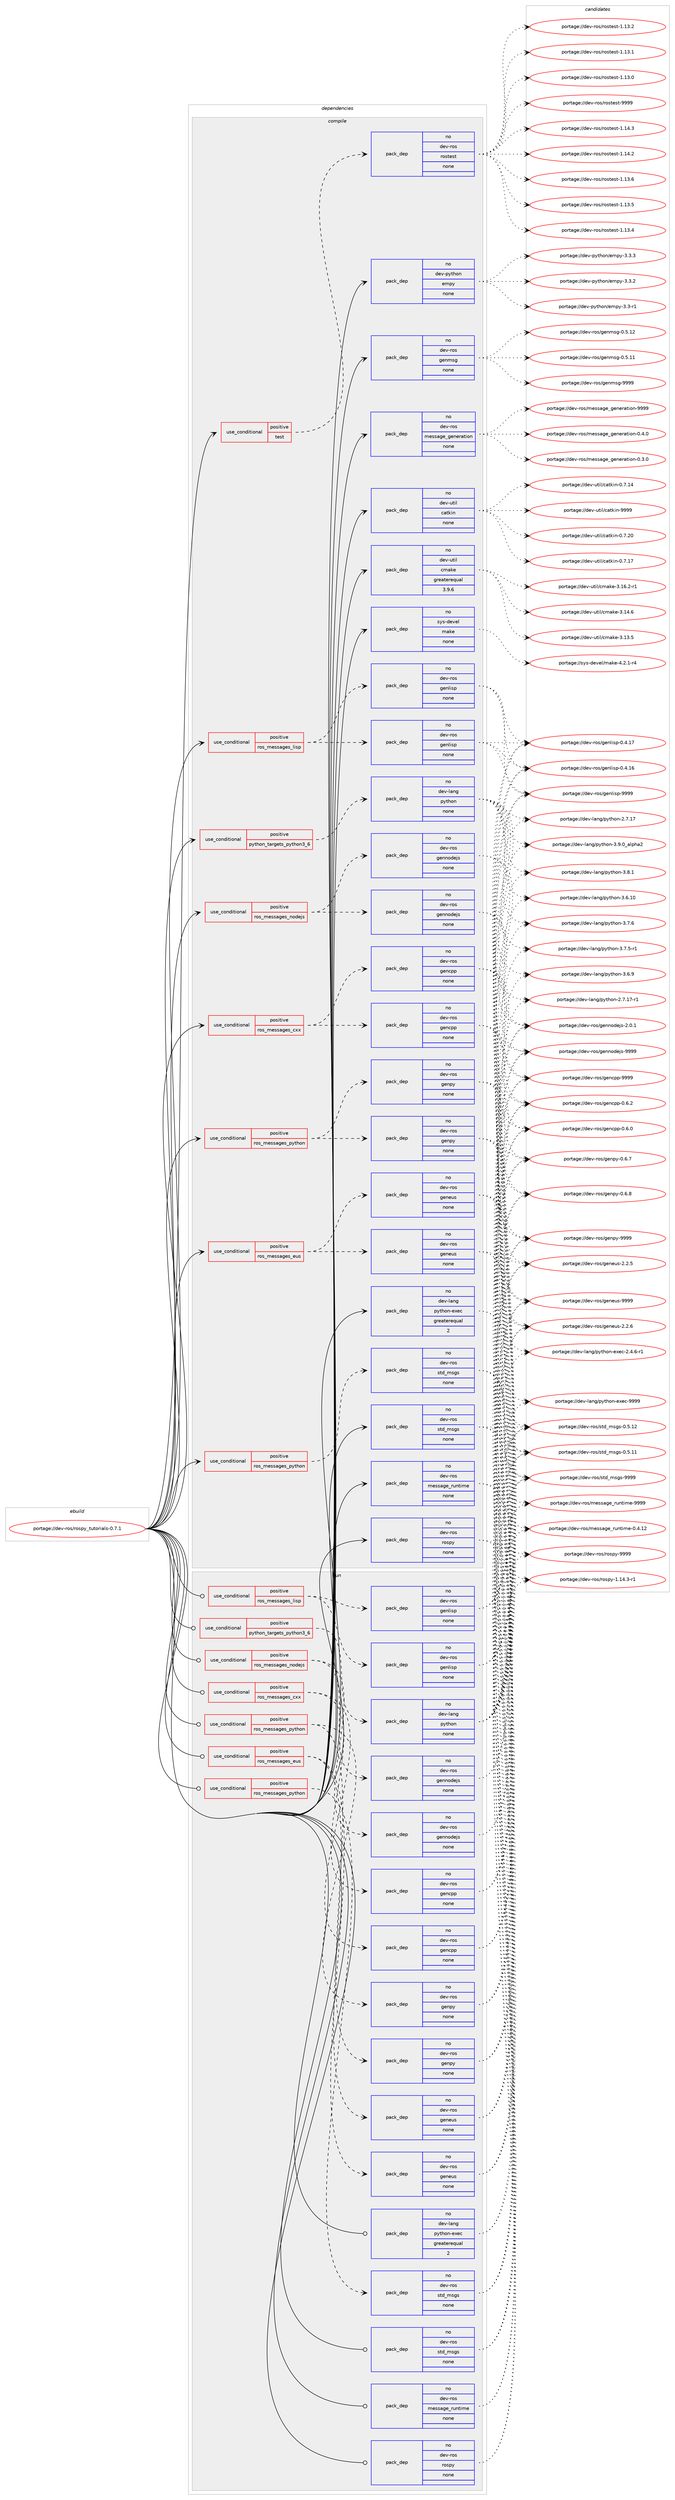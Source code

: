 digraph prolog {

# *************
# Graph options
# *************

newrank=true;
concentrate=true;
compound=true;
graph [rankdir=LR,fontname=Helvetica,fontsize=10,ranksep=1.5];#, ranksep=2.5, nodesep=0.2];
edge  [arrowhead=vee];
node  [fontname=Helvetica,fontsize=10];

# **********
# The ebuild
# **********

subgraph cluster_leftcol {
color=gray;
rank=same;
label=<<i>ebuild</i>>;
id [label="portage://dev-ros/rospy_tutorials-0.7.1", color=red, width=4, href="../dev-ros/rospy_tutorials-0.7.1.svg"];
}

# ****************
# The dependencies
# ****************

subgraph cluster_midcol {
color=gray;
label=<<i>dependencies</i>>;
subgraph cluster_compile {
fillcolor="#eeeeee";
style=filled;
label=<<i>compile</i>>;
subgraph cond97743 {
dependency386771 [label=<<TABLE BORDER="0" CELLBORDER="1" CELLSPACING="0" CELLPADDING="4"><TR><TD ROWSPAN="3" CELLPADDING="10">use_conditional</TD></TR><TR><TD>positive</TD></TR><TR><TD>python_targets_python3_6</TD></TR></TABLE>>, shape=none, color=red];
subgraph pack284175 {
dependency386772 [label=<<TABLE BORDER="0" CELLBORDER="1" CELLSPACING="0" CELLPADDING="4" WIDTH="220"><TR><TD ROWSPAN="6" CELLPADDING="30">pack_dep</TD></TR><TR><TD WIDTH="110">no</TD></TR><TR><TD>dev-lang</TD></TR><TR><TD>python</TD></TR><TR><TD>none</TD></TR><TR><TD></TD></TR></TABLE>>, shape=none, color=blue];
}
dependency386771:e -> dependency386772:w [weight=20,style="dashed",arrowhead="vee"];
}
id:e -> dependency386771:w [weight=20,style="solid",arrowhead="vee"];
subgraph cond97744 {
dependency386773 [label=<<TABLE BORDER="0" CELLBORDER="1" CELLSPACING="0" CELLPADDING="4"><TR><TD ROWSPAN="3" CELLPADDING="10">use_conditional</TD></TR><TR><TD>positive</TD></TR><TR><TD>ros_messages_cxx</TD></TR></TABLE>>, shape=none, color=red];
subgraph pack284176 {
dependency386774 [label=<<TABLE BORDER="0" CELLBORDER="1" CELLSPACING="0" CELLPADDING="4" WIDTH="220"><TR><TD ROWSPAN="6" CELLPADDING="30">pack_dep</TD></TR><TR><TD WIDTH="110">no</TD></TR><TR><TD>dev-ros</TD></TR><TR><TD>gencpp</TD></TR><TR><TD>none</TD></TR><TR><TD></TD></TR></TABLE>>, shape=none, color=blue];
}
dependency386773:e -> dependency386774:w [weight=20,style="dashed",arrowhead="vee"];
subgraph pack284177 {
dependency386775 [label=<<TABLE BORDER="0" CELLBORDER="1" CELLSPACING="0" CELLPADDING="4" WIDTH="220"><TR><TD ROWSPAN="6" CELLPADDING="30">pack_dep</TD></TR><TR><TD WIDTH="110">no</TD></TR><TR><TD>dev-ros</TD></TR><TR><TD>gencpp</TD></TR><TR><TD>none</TD></TR><TR><TD></TD></TR></TABLE>>, shape=none, color=blue];
}
dependency386773:e -> dependency386775:w [weight=20,style="dashed",arrowhead="vee"];
}
id:e -> dependency386773:w [weight=20,style="solid",arrowhead="vee"];
subgraph cond97745 {
dependency386776 [label=<<TABLE BORDER="0" CELLBORDER="1" CELLSPACING="0" CELLPADDING="4"><TR><TD ROWSPAN="3" CELLPADDING="10">use_conditional</TD></TR><TR><TD>positive</TD></TR><TR><TD>ros_messages_eus</TD></TR></TABLE>>, shape=none, color=red];
subgraph pack284178 {
dependency386777 [label=<<TABLE BORDER="0" CELLBORDER="1" CELLSPACING="0" CELLPADDING="4" WIDTH="220"><TR><TD ROWSPAN="6" CELLPADDING="30">pack_dep</TD></TR><TR><TD WIDTH="110">no</TD></TR><TR><TD>dev-ros</TD></TR><TR><TD>geneus</TD></TR><TR><TD>none</TD></TR><TR><TD></TD></TR></TABLE>>, shape=none, color=blue];
}
dependency386776:e -> dependency386777:w [weight=20,style="dashed",arrowhead="vee"];
subgraph pack284179 {
dependency386778 [label=<<TABLE BORDER="0" CELLBORDER="1" CELLSPACING="0" CELLPADDING="4" WIDTH="220"><TR><TD ROWSPAN="6" CELLPADDING="30">pack_dep</TD></TR><TR><TD WIDTH="110">no</TD></TR><TR><TD>dev-ros</TD></TR><TR><TD>geneus</TD></TR><TR><TD>none</TD></TR><TR><TD></TD></TR></TABLE>>, shape=none, color=blue];
}
dependency386776:e -> dependency386778:w [weight=20,style="dashed",arrowhead="vee"];
}
id:e -> dependency386776:w [weight=20,style="solid",arrowhead="vee"];
subgraph cond97746 {
dependency386779 [label=<<TABLE BORDER="0" CELLBORDER="1" CELLSPACING="0" CELLPADDING="4"><TR><TD ROWSPAN="3" CELLPADDING="10">use_conditional</TD></TR><TR><TD>positive</TD></TR><TR><TD>ros_messages_lisp</TD></TR></TABLE>>, shape=none, color=red];
subgraph pack284180 {
dependency386780 [label=<<TABLE BORDER="0" CELLBORDER="1" CELLSPACING="0" CELLPADDING="4" WIDTH="220"><TR><TD ROWSPAN="6" CELLPADDING="30">pack_dep</TD></TR><TR><TD WIDTH="110">no</TD></TR><TR><TD>dev-ros</TD></TR><TR><TD>genlisp</TD></TR><TR><TD>none</TD></TR><TR><TD></TD></TR></TABLE>>, shape=none, color=blue];
}
dependency386779:e -> dependency386780:w [weight=20,style="dashed",arrowhead="vee"];
subgraph pack284181 {
dependency386781 [label=<<TABLE BORDER="0" CELLBORDER="1" CELLSPACING="0" CELLPADDING="4" WIDTH="220"><TR><TD ROWSPAN="6" CELLPADDING="30">pack_dep</TD></TR><TR><TD WIDTH="110">no</TD></TR><TR><TD>dev-ros</TD></TR><TR><TD>genlisp</TD></TR><TR><TD>none</TD></TR><TR><TD></TD></TR></TABLE>>, shape=none, color=blue];
}
dependency386779:e -> dependency386781:w [weight=20,style="dashed",arrowhead="vee"];
}
id:e -> dependency386779:w [weight=20,style="solid",arrowhead="vee"];
subgraph cond97747 {
dependency386782 [label=<<TABLE BORDER="0" CELLBORDER="1" CELLSPACING="0" CELLPADDING="4"><TR><TD ROWSPAN="3" CELLPADDING="10">use_conditional</TD></TR><TR><TD>positive</TD></TR><TR><TD>ros_messages_nodejs</TD></TR></TABLE>>, shape=none, color=red];
subgraph pack284182 {
dependency386783 [label=<<TABLE BORDER="0" CELLBORDER="1" CELLSPACING="0" CELLPADDING="4" WIDTH="220"><TR><TD ROWSPAN="6" CELLPADDING="30">pack_dep</TD></TR><TR><TD WIDTH="110">no</TD></TR><TR><TD>dev-ros</TD></TR><TR><TD>gennodejs</TD></TR><TR><TD>none</TD></TR><TR><TD></TD></TR></TABLE>>, shape=none, color=blue];
}
dependency386782:e -> dependency386783:w [weight=20,style="dashed",arrowhead="vee"];
subgraph pack284183 {
dependency386784 [label=<<TABLE BORDER="0" CELLBORDER="1" CELLSPACING="0" CELLPADDING="4" WIDTH="220"><TR><TD ROWSPAN="6" CELLPADDING="30">pack_dep</TD></TR><TR><TD WIDTH="110">no</TD></TR><TR><TD>dev-ros</TD></TR><TR><TD>gennodejs</TD></TR><TR><TD>none</TD></TR><TR><TD></TD></TR></TABLE>>, shape=none, color=blue];
}
dependency386782:e -> dependency386784:w [weight=20,style="dashed",arrowhead="vee"];
}
id:e -> dependency386782:w [weight=20,style="solid",arrowhead="vee"];
subgraph cond97748 {
dependency386785 [label=<<TABLE BORDER="0" CELLBORDER="1" CELLSPACING="0" CELLPADDING="4"><TR><TD ROWSPAN="3" CELLPADDING="10">use_conditional</TD></TR><TR><TD>positive</TD></TR><TR><TD>ros_messages_python</TD></TR></TABLE>>, shape=none, color=red];
subgraph pack284184 {
dependency386786 [label=<<TABLE BORDER="0" CELLBORDER="1" CELLSPACING="0" CELLPADDING="4" WIDTH="220"><TR><TD ROWSPAN="6" CELLPADDING="30">pack_dep</TD></TR><TR><TD WIDTH="110">no</TD></TR><TR><TD>dev-ros</TD></TR><TR><TD>genpy</TD></TR><TR><TD>none</TD></TR><TR><TD></TD></TR></TABLE>>, shape=none, color=blue];
}
dependency386785:e -> dependency386786:w [weight=20,style="dashed",arrowhead="vee"];
subgraph pack284185 {
dependency386787 [label=<<TABLE BORDER="0" CELLBORDER="1" CELLSPACING="0" CELLPADDING="4" WIDTH="220"><TR><TD ROWSPAN="6" CELLPADDING="30">pack_dep</TD></TR><TR><TD WIDTH="110">no</TD></TR><TR><TD>dev-ros</TD></TR><TR><TD>genpy</TD></TR><TR><TD>none</TD></TR><TR><TD></TD></TR></TABLE>>, shape=none, color=blue];
}
dependency386785:e -> dependency386787:w [weight=20,style="dashed",arrowhead="vee"];
}
id:e -> dependency386785:w [weight=20,style="solid",arrowhead="vee"];
subgraph cond97749 {
dependency386788 [label=<<TABLE BORDER="0" CELLBORDER="1" CELLSPACING="0" CELLPADDING="4"><TR><TD ROWSPAN="3" CELLPADDING="10">use_conditional</TD></TR><TR><TD>positive</TD></TR><TR><TD>ros_messages_python</TD></TR></TABLE>>, shape=none, color=red];
subgraph pack284186 {
dependency386789 [label=<<TABLE BORDER="0" CELLBORDER="1" CELLSPACING="0" CELLPADDING="4" WIDTH="220"><TR><TD ROWSPAN="6" CELLPADDING="30">pack_dep</TD></TR><TR><TD WIDTH="110">no</TD></TR><TR><TD>dev-ros</TD></TR><TR><TD>std_msgs</TD></TR><TR><TD>none</TD></TR><TR><TD></TD></TR></TABLE>>, shape=none, color=blue];
}
dependency386788:e -> dependency386789:w [weight=20,style="dashed",arrowhead="vee"];
}
id:e -> dependency386788:w [weight=20,style="solid",arrowhead="vee"];
subgraph cond97750 {
dependency386790 [label=<<TABLE BORDER="0" CELLBORDER="1" CELLSPACING="0" CELLPADDING="4"><TR><TD ROWSPAN="3" CELLPADDING="10">use_conditional</TD></TR><TR><TD>positive</TD></TR><TR><TD>test</TD></TR></TABLE>>, shape=none, color=red];
subgraph pack284187 {
dependency386791 [label=<<TABLE BORDER="0" CELLBORDER="1" CELLSPACING="0" CELLPADDING="4" WIDTH="220"><TR><TD ROWSPAN="6" CELLPADDING="30">pack_dep</TD></TR><TR><TD WIDTH="110">no</TD></TR><TR><TD>dev-ros</TD></TR><TR><TD>rostest</TD></TR><TR><TD>none</TD></TR><TR><TD></TD></TR></TABLE>>, shape=none, color=blue];
}
dependency386790:e -> dependency386791:w [weight=20,style="dashed",arrowhead="vee"];
}
id:e -> dependency386790:w [weight=20,style="solid",arrowhead="vee"];
subgraph pack284188 {
dependency386792 [label=<<TABLE BORDER="0" CELLBORDER="1" CELLSPACING="0" CELLPADDING="4" WIDTH="220"><TR><TD ROWSPAN="6" CELLPADDING="30">pack_dep</TD></TR><TR><TD WIDTH="110">no</TD></TR><TR><TD>dev-lang</TD></TR><TR><TD>python-exec</TD></TR><TR><TD>greaterequal</TD></TR><TR><TD>2</TD></TR></TABLE>>, shape=none, color=blue];
}
id:e -> dependency386792:w [weight=20,style="solid",arrowhead="vee"];
subgraph pack284189 {
dependency386793 [label=<<TABLE BORDER="0" CELLBORDER="1" CELLSPACING="0" CELLPADDING="4" WIDTH="220"><TR><TD ROWSPAN="6" CELLPADDING="30">pack_dep</TD></TR><TR><TD WIDTH="110">no</TD></TR><TR><TD>dev-python</TD></TR><TR><TD>empy</TD></TR><TR><TD>none</TD></TR><TR><TD></TD></TR></TABLE>>, shape=none, color=blue];
}
id:e -> dependency386793:w [weight=20,style="solid",arrowhead="vee"];
subgraph pack284190 {
dependency386794 [label=<<TABLE BORDER="0" CELLBORDER="1" CELLSPACING="0" CELLPADDING="4" WIDTH="220"><TR><TD ROWSPAN="6" CELLPADDING="30">pack_dep</TD></TR><TR><TD WIDTH="110">no</TD></TR><TR><TD>dev-ros</TD></TR><TR><TD>genmsg</TD></TR><TR><TD>none</TD></TR><TR><TD></TD></TR></TABLE>>, shape=none, color=blue];
}
id:e -> dependency386794:w [weight=20,style="solid",arrowhead="vee"];
subgraph pack284191 {
dependency386795 [label=<<TABLE BORDER="0" CELLBORDER="1" CELLSPACING="0" CELLPADDING="4" WIDTH="220"><TR><TD ROWSPAN="6" CELLPADDING="30">pack_dep</TD></TR><TR><TD WIDTH="110">no</TD></TR><TR><TD>dev-ros</TD></TR><TR><TD>message_generation</TD></TR><TR><TD>none</TD></TR><TR><TD></TD></TR></TABLE>>, shape=none, color=blue];
}
id:e -> dependency386795:w [weight=20,style="solid",arrowhead="vee"];
subgraph pack284192 {
dependency386796 [label=<<TABLE BORDER="0" CELLBORDER="1" CELLSPACING="0" CELLPADDING="4" WIDTH="220"><TR><TD ROWSPAN="6" CELLPADDING="30">pack_dep</TD></TR><TR><TD WIDTH="110">no</TD></TR><TR><TD>dev-ros</TD></TR><TR><TD>message_runtime</TD></TR><TR><TD>none</TD></TR><TR><TD></TD></TR></TABLE>>, shape=none, color=blue];
}
id:e -> dependency386796:w [weight=20,style="solid",arrowhead="vee"];
subgraph pack284193 {
dependency386797 [label=<<TABLE BORDER="0" CELLBORDER="1" CELLSPACING="0" CELLPADDING="4" WIDTH="220"><TR><TD ROWSPAN="6" CELLPADDING="30">pack_dep</TD></TR><TR><TD WIDTH="110">no</TD></TR><TR><TD>dev-ros</TD></TR><TR><TD>rospy</TD></TR><TR><TD>none</TD></TR><TR><TD></TD></TR></TABLE>>, shape=none, color=blue];
}
id:e -> dependency386797:w [weight=20,style="solid",arrowhead="vee"];
subgraph pack284194 {
dependency386798 [label=<<TABLE BORDER="0" CELLBORDER="1" CELLSPACING="0" CELLPADDING="4" WIDTH="220"><TR><TD ROWSPAN="6" CELLPADDING="30">pack_dep</TD></TR><TR><TD WIDTH="110">no</TD></TR><TR><TD>dev-ros</TD></TR><TR><TD>std_msgs</TD></TR><TR><TD>none</TD></TR><TR><TD></TD></TR></TABLE>>, shape=none, color=blue];
}
id:e -> dependency386798:w [weight=20,style="solid",arrowhead="vee"];
subgraph pack284195 {
dependency386799 [label=<<TABLE BORDER="0" CELLBORDER="1" CELLSPACING="0" CELLPADDING="4" WIDTH="220"><TR><TD ROWSPAN="6" CELLPADDING="30">pack_dep</TD></TR><TR><TD WIDTH="110">no</TD></TR><TR><TD>dev-util</TD></TR><TR><TD>catkin</TD></TR><TR><TD>none</TD></TR><TR><TD></TD></TR></TABLE>>, shape=none, color=blue];
}
id:e -> dependency386799:w [weight=20,style="solid",arrowhead="vee"];
subgraph pack284196 {
dependency386800 [label=<<TABLE BORDER="0" CELLBORDER="1" CELLSPACING="0" CELLPADDING="4" WIDTH="220"><TR><TD ROWSPAN="6" CELLPADDING="30">pack_dep</TD></TR><TR><TD WIDTH="110">no</TD></TR><TR><TD>dev-util</TD></TR><TR><TD>cmake</TD></TR><TR><TD>greaterequal</TD></TR><TR><TD>3.9.6</TD></TR></TABLE>>, shape=none, color=blue];
}
id:e -> dependency386800:w [weight=20,style="solid",arrowhead="vee"];
subgraph pack284197 {
dependency386801 [label=<<TABLE BORDER="0" CELLBORDER="1" CELLSPACING="0" CELLPADDING="4" WIDTH="220"><TR><TD ROWSPAN="6" CELLPADDING="30">pack_dep</TD></TR><TR><TD WIDTH="110">no</TD></TR><TR><TD>sys-devel</TD></TR><TR><TD>make</TD></TR><TR><TD>none</TD></TR><TR><TD></TD></TR></TABLE>>, shape=none, color=blue];
}
id:e -> dependency386801:w [weight=20,style="solid",arrowhead="vee"];
}
subgraph cluster_compileandrun {
fillcolor="#eeeeee";
style=filled;
label=<<i>compile and run</i>>;
}
subgraph cluster_run {
fillcolor="#eeeeee";
style=filled;
label=<<i>run</i>>;
subgraph cond97751 {
dependency386802 [label=<<TABLE BORDER="0" CELLBORDER="1" CELLSPACING="0" CELLPADDING="4"><TR><TD ROWSPAN="3" CELLPADDING="10">use_conditional</TD></TR><TR><TD>positive</TD></TR><TR><TD>python_targets_python3_6</TD></TR></TABLE>>, shape=none, color=red];
subgraph pack284198 {
dependency386803 [label=<<TABLE BORDER="0" CELLBORDER="1" CELLSPACING="0" CELLPADDING="4" WIDTH="220"><TR><TD ROWSPAN="6" CELLPADDING="30">pack_dep</TD></TR><TR><TD WIDTH="110">no</TD></TR><TR><TD>dev-lang</TD></TR><TR><TD>python</TD></TR><TR><TD>none</TD></TR><TR><TD></TD></TR></TABLE>>, shape=none, color=blue];
}
dependency386802:e -> dependency386803:w [weight=20,style="dashed",arrowhead="vee"];
}
id:e -> dependency386802:w [weight=20,style="solid",arrowhead="odot"];
subgraph cond97752 {
dependency386804 [label=<<TABLE BORDER="0" CELLBORDER="1" CELLSPACING="0" CELLPADDING="4"><TR><TD ROWSPAN="3" CELLPADDING="10">use_conditional</TD></TR><TR><TD>positive</TD></TR><TR><TD>ros_messages_cxx</TD></TR></TABLE>>, shape=none, color=red];
subgraph pack284199 {
dependency386805 [label=<<TABLE BORDER="0" CELLBORDER="1" CELLSPACING="0" CELLPADDING="4" WIDTH="220"><TR><TD ROWSPAN="6" CELLPADDING="30">pack_dep</TD></TR><TR><TD WIDTH="110">no</TD></TR><TR><TD>dev-ros</TD></TR><TR><TD>gencpp</TD></TR><TR><TD>none</TD></TR><TR><TD></TD></TR></TABLE>>, shape=none, color=blue];
}
dependency386804:e -> dependency386805:w [weight=20,style="dashed",arrowhead="vee"];
subgraph pack284200 {
dependency386806 [label=<<TABLE BORDER="0" CELLBORDER="1" CELLSPACING="0" CELLPADDING="4" WIDTH="220"><TR><TD ROWSPAN="6" CELLPADDING="30">pack_dep</TD></TR><TR><TD WIDTH="110">no</TD></TR><TR><TD>dev-ros</TD></TR><TR><TD>gencpp</TD></TR><TR><TD>none</TD></TR><TR><TD></TD></TR></TABLE>>, shape=none, color=blue];
}
dependency386804:e -> dependency386806:w [weight=20,style="dashed",arrowhead="vee"];
}
id:e -> dependency386804:w [weight=20,style="solid",arrowhead="odot"];
subgraph cond97753 {
dependency386807 [label=<<TABLE BORDER="0" CELLBORDER="1" CELLSPACING="0" CELLPADDING="4"><TR><TD ROWSPAN="3" CELLPADDING="10">use_conditional</TD></TR><TR><TD>positive</TD></TR><TR><TD>ros_messages_eus</TD></TR></TABLE>>, shape=none, color=red];
subgraph pack284201 {
dependency386808 [label=<<TABLE BORDER="0" CELLBORDER="1" CELLSPACING="0" CELLPADDING="4" WIDTH="220"><TR><TD ROWSPAN="6" CELLPADDING="30">pack_dep</TD></TR><TR><TD WIDTH="110">no</TD></TR><TR><TD>dev-ros</TD></TR><TR><TD>geneus</TD></TR><TR><TD>none</TD></TR><TR><TD></TD></TR></TABLE>>, shape=none, color=blue];
}
dependency386807:e -> dependency386808:w [weight=20,style="dashed",arrowhead="vee"];
subgraph pack284202 {
dependency386809 [label=<<TABLE BORDER="0" CELLBORDER="1" CELLSPACING="0" CELLPADDING="4" WIDTH="220"><TR><TD ROWSPAN="6" CELLPADDING="30">pack_dep</TD></TR><TR><TD WIDTH="110">no</TD></TR><TR><TD>dev-ros</TD></TR><TR><TD>geneus</TD></TR><TR><TD>none</TD></TR><TR><TD></TD></TR></TABLE>>, shape=none, color=blue];
}
dependency386807:e -> dependency386809:w [weight=20,style="dashed",arrowhead="vee"];
}
id:e -> dependency386807:w [weight=20,style="solid",arrowhead="odot"];
subgraph cond97754 {
dependency386810 [label=<<TABLE BORDER="0" CELLBORDER="1" CELLSPACING="0" CELLPADDING="4"><TR><TD ROWSPAN="3" CELLPADDING="10">use_conditional</TD></TR><TR><TD>positive</TD></TR><TR><TD>ros_messages_lisp</TD></TR></TABLE>>, shape=none, color=red];
subgraph pack284203 {
dependency386811 [label=<<TABLE BORDER="0" CELLBORDER="1" CELLSPACING="0" CELLPADDING="4" WIDTH="220"><TR><TD ROWSPAN="6" CELLPADDING="30">pack_dep</TD></TR><TR><TD WIDTH="110">no</TD></TR><TR><TD>dev-ros</TD></TR><TR><TD>genlisp</TD></TR><TR><TD>none</TD></TR><TR><TD></TD></TR></TABLE>>, shape=none, color=blue];
}
dependency386810:e -> dependency386811:w [weight=20,style="dashed",arrowhead="vee"];
subgraph pack284204 {
dependency386812 [label=<<TABLE BORDER="0" CELLBORDER="1" CELLSPACING="0" CELLPADDING="4" WIDTH="220"><TR><TD ROWSPAN="6" CELLPADDING="30">pack_dep</TD></TR><TR><TD WIDTH="110">no</TD></TR><TR><TD>dev-ros</TD></TR><TR><TD>genlisp</TD></TR><TR><TD>none</TD></TR><TR><TD></TD></TR></TABLE>>, shape=none, color=blue];
}
dependency386810:e -> dependency386812:w [weight=20,style="dashed",arrowhead="vee"];
}
id:e -> dependency386810:w [weight=20,style="solid",arrowhead="odot"];
subgraph cond97755 {
dependency386813 [label=<<TABLE BORDER="0" CELLBORDER="1" CELLSPACING="0" CELLPADDING="4"><TR><TD ROWSPAN="3" CELLPADDING="10">use_conditional</TD></TR><TR><TD>positive</TD></TR><TR><TD>ros_messages_nodejs</TD></TR></TABLE>>, shape=none, color=red];
subgraph pack284205 {
dependency386814 [label=<<TABLE BORDER="0" CELLBORDER="1" CELLSPACING="0" CELLPADDING="4" WIDTH="220"><TR><TD ROWSPAN="6" CELLPADDING="30">pack_dep</TD></TR><TR><TD WIDTH="110">no</TD></TR><TR><TD>dev-ros</TD></TR><TR><TD>gennodejs</TD></TR><TR><TD>none</TD></TR><TR><TD></TD></TR></TABLE>>, shape=none, color=blue];
}
dependency386813:e -> dependency386814:w [weight=20,style="dashed",arrowhead="vee"];
subgraph pack284206 {
dependency386815 [label=<<TABLE BORDER="0" CELLBORDER="1" CELLSPACING="0" CELLPADDING="4" WIDTH="220"><TR><TD ROWSPAN="6" CELLPADDING="30">pack_dep</TD></TR><TR><TD WIDTH="110">no</TD></TR><TR><TD>dev-ros</TD></TR><TR><TD>gennodejs</TD></TR><TR><TD>none</TD></TR><TR><TD></TD></TR></TABLE>>, shape=none, color=blue];
}
dependency386813:e -> dependency386815:w [weight=20,style="dashed",arrowhead="vee"];
}
id:e -> dependency386813:w [weight=20,style="solid",arrowhead="odot"];
subgraph cond97756 {
dependency386816 [label=<<TABLE BORDER="0" CELLBORDER="1" CELLSPACING="0" CELLPADDING="4"><TR><TD ROWSPAN="3" CELLPADDING="10">use_conditional</TD></TR><TR><TD>positive</TD></TR><TR><TD>ros_messages_python</TD></TR></TABLE>>, shape=none, color=red];
subgraph pack284207 {
dependency386817 [label=<<TABLE BORDER="0" CELLBORDER="1" CELLSPACING="0" CELLPADDING="4" WIDTH="220"><TR><TD ROWSPAN="6" CELLPADDING="30">pack_dep</TD></TR><TR><TD WIDTH="110">no</TD></TR><TR><TD>dev-ros</TD></TR><TR><TD>genpy</TD></TR><TR><TD>none</TD></TR><TR><TD></TD></TR></TABLE>>, shape=none, color=blue];
}
dependency386816:e -> dependency386817:w [weight=20,style="dashed",arrowhead="vee"];
subgraph pack284208 {
dependency386818 [label=<<TABLE BORDER="0" CELLBORDER="1" CELLSPACING="0" CELLPADDING="4" WIDTH="220"><TR><TD ROWSPAN="6" CELLPADDING="30">pack_dep</TD></TR><TR><TD WIDTH="110">no</TD></TR><TR><TD>dev-ros</TD></TR><TR><TD>genpy</TD></TR><TR><TD>none</TD></TR><TR><TD></TD></TR></TABLE>>, shape=none, color=blue];
}
dependency386816:e -> dependency386818:w [weight=20,style="dashed",arrowhead="vee"];
}
id:e -> dependency386816:w [weight=20,style="solid",arrowhead="odot"];
subgraph cond97757 {
dependency386819 [label=<<TABLE BORDER="0" CELLBORDER="1" CELLSPACING="0" CELLPADDING="4"><TR><TD ROWSPAN="3" CELLPADDING="10">use_conditional</TD></TR><TR><TD>positive</TD></TR><TR><TD>ros_messages_python</TD></TR></TABLE>>, shape=none, color=red];
subgraph pack284209 {
dependency386820 [label=<<TABLE BORDER="0" CELLBORDER="1" CELLSPACING="0" CELLPADDING="4" WIDTH="220"><TR><TD ROWSPAN="6" CELLPADDING="30">pack_dep</TD></TR><TR><TD WIDTH="110">no</TD></TR><TR><TD>dev-ros</TD></TR><TR><TD>std_msgs</TD></TR><TR><TD>none</TD></TR><TR><TD></TD></TR></TABLE>>, shape=none, color=blue];
}
dependency386819:e -> dependency386820:w [weight=20,style="dashed",arrowhead="vee"];
}
id:e -> dependency386819:w [weight=20,style="solid",arrowhead="odot"];
subgraph pack284210 {
dependency386821 [label=<<TABLE BORDER="0" CELLBORDER="1" CELLSPACING="0" CELLPADDING="4" WIDTH="220"><TR><TD ROWSPAN="6" CELLPADDING="30">pack_dep</TD></TR><TR><TD WIDTH="110">no</TD></TR><TR><TD>dev-lang</TD></TR><TR><TD>python-exec</TD></TR><TR><TD>greaterequal</TD></TR><TR><TD>2</TD></TR></TABLE>>, shape=none, color=blue];
}
id:e -> dependency386821:w [weight=20,style="solid",arrowhead="odot"];
subgraph pack284211 {
dependency386822 [label=<<TABLE BORDER="0" CELLBORDER="1" CELLSPACING="0" CELLPADDING="4" WIDTH="220"><TR><TD ROWSPAN="6" CELLPADDING="30">pack_dep</TD></TR><TR><TD WIDTH="110">no</TD></TR><TR><TD>dev-ros</TD></TR><TR><TD>message_runtime</TD></TR><TR><TD>none</TD></TR><TR><TD></TD></TR></TABLE>>, shape=none, color=blue];
}
id:e -> dependency386822:w [weight=20,style="solid",arrowhead="odot"];
subgraph pack284212 {
dependency386823 [label=<<TABLE BORDER="0" CELLBORDER="1" CELLSPACING="0" CELLPADDING="4" WIDTH="220"><TR><TD ROWSPAN="6" CELLPADDING="30">pack_dep</TD></TR><TR><TD WIDTH="110">no</TD></TR><TR><TD>dev-ros</TD></TR><TR><TD>rospy</TD></TR><TR><TD>none</TD></TR><TR><TD></TD></TR></TABLE>>, shape=none, color=blue];
}
id:e -> dependency386823:w [weight=20,style="solid",arrowhead="odot"];
subgraph pack284213 {
dependency386824 [label=<<TABLE BORDER="0" CELLBORDER="1" CELLSPACING="0" CELLPADDING="4" WIDTH="220"><TR><TD ROWSPAN="6" CELLPADDING="30">pack_dep</TD></TR><TR><TD WIDTH="110">no</TD></TR><TR><TD>dev-ros</TD></TR><TR><TD>std_msgs</TD></TR><TR><TD>none</TD></TR><TR><TD></TD></TR></TABLE>>, shape=none, color=blue];
}
id:e -> dependency386824:w [weight=20,style="solid",arrowhead="odot"];
}
}

# **************
# The candidates
# **************

subgraph cluster_choices {
rank=same;
color=gray;
label=<<i>candidates</i>>;

subgraph choice284175 {
color=black;
nodesep=1;
choice10010111845108971101034711212111610411111045514657464895971081121049750 [label="portage://dev-lang/python-3.9.0_alpha2", color=red, width=4,href="../dev-lang/python-3.9.0_alpha2.svg"];
choice100101118451089711010347112121116104111110455146564649 [label="portage://dev-lang/python-3.8.1", color=red, width=4,href="../dev-lang/python-3.8.1.svg"];
choice100101118451089711010347112121116104111110455146554654 [label="portage://dev-lang/python-3.7.6", color=red, width=4,href="../dev-lang/python-3.7.6.svg"];
choice1001011184510897110103471121211161041111104551465546534511449 [label="portage://dev-lang/python-3.7.5-r1", color=red, width=4,href="../dev-lang/python-3.7.5-r1.svg"];
choice100101118451089711010347112121116104111110455146544657 [label="portage://dev-lang/python-3.6.9", color=red, width=4,href="../dev-lang/python-3.6.9.svg"];
choice10010111845108971101034711212111610411111045514654464948 [label="portage://dev-lang/python-3.6.10", color=red, width=4,href="../dev-lang/python-3.6.10.svg"];
choice100101118451089711010347112121116104111110455046554649554511449 [label="portage://dev-lang/python-2.7.17-r1", color=red, width=4,href="../dev-lang/python-2.7.17-r1.svg"];
choice10010111845108971101034711212111610411111045504655464955 [label="portage://dev-lang/python-2.7.17", color=red, width=4,href="../dev-lang/python-2.7.17.svg"];
dependency386772:e -> choice10010111845108971101034711212111610411111045514657464895971081121049750:w [style=dotted,weight="100"];
dependency386772:e -> choice100101118451089711010347112121116104111110455146564649:w [style=dotted,weight="100"];
dependency386772:e -> choice100101118451089711010347112121116104111110455146554654:w [style=dotted,weight="100"];
dependency386772:e -> choice1001011184510897110103471121211161041111104551465546534511449:w [style=dotted,weight="100"];
dependency386772:e -> choice100101118451089711010347112121116104111110455146544657:w [style=dotted,weight="100"];
dependency386772:e -> choice10010111845108971101034711212111610411111045514654464948:w [style=dotted,weight="100"];
dependency386772:e -> choice100101118451089711010347112121116104111110455046554649554511449:w [style=dotted,weight="100"];
dependency386772:e -> choice10010111845108971101034711212111610411111045504655464955:w [style=dotted,weight="100"];
}
subgraph choice284176 {
color=black;
nodesep=1;
choice1001011184511411111547103101110991121124557575757 [label="portage://dev-ros/gencpp-9999", color=red, width=4,href="../dev-ros/gencpp-9999.svg"];
choice100101118451141111154710310111099112112454846544650 [label="portage://dev-ros/gencpp-0.6.2", color=red, width=4,href="../dev-ros/gencpp-0.6.2.svg"];
choice100101118451141111154710310111099112112454846544648 [label="portage://dev-ros/gencpp-0.6.0", color=red, width=4,href="../dev-ros/gencpp-0.6.0.svg"];
dependency386774:e -> choice1001011184511411111547103101110991121124557575757:w [style=dotted,weight="100"];
dependency386774:e -> choice100101118451141111154710310111099112112454846544650:w [style=dotted,weight="100"];
dependency386774:e -> choice100101118451141111154710310111099112112454846544648:w [style=dotted,weight="100"];
}
subgraph choice284177 {
color=black;
nodesep=1;
choice1001011184511411111547103101110991121124557575757 [label="portage://dev-ros/gencpp-9999", color=red, width=4,href="../dev-ros/gencpp-9999.svg"];
choice100101118451141111154710310111099112112454846544650 [label="portage://dev-ros/gencpp-0.6.2", color=red, width=4,href="../dev-ros/gencpp-0.6.2.svg"];
choice100101118451141111154710310111099112112454846544648 [label="portage://dev-ros/gencpp-0.6.0", color=red, width=4,href="../dev-ros/gencpp-0.6.0.svg"];
dependency386775:e -> choice1001011184511411111547103101110991121124557575757:w [style=dotted,weight="100"];
dependency386775:e -> choice100101118451141111154710310111099112112454846544650:w [style=dotted,weight="100"];
dependency386775:e -> choice100101118451141111154710310111099112112454846544648:w [style=dotted,weight="100"];
}
subgraph choice284178 {
color=black;
nodesep=1;
choice10010111845114111115471031011101011171154557575757 [label="portage://dev-ros/geneus-9999", color=red, width=4,href="../dev-ros/geneus-9999.svg"];
choice1001011184511411111547103101110101117115455046504654 [label="portage://dev-ros/geneus-2.2.6", color=red, width=4,href="../dev-ros/geneus-2.2.6.svg"];
choice1001011184511411111547103101110101117115455046504653 [label="portage://dev-ros/geneus-2.2.5", color=red, width=4,href="../dev-ros/geneus-2.2.5.svg"];
dependency386777:e -> choice10010111845114111115471031011101011171154557575757:w [style=dotted,weight="100"];
dependency386777:e -> choice1001011184511411111547103101110101117115455046504654:w [style=dotted,weight="100"];
dependency386777:e -> choice1001011184511411111547103101110101117115455046504653:w [style=dotted,weight="100"];
}
subgraph choice284179 {
color=black;
nodesep=1;
choice10010111845114111115471031011101011171154557575757 [label="portage://dev-ros/geneus-9999", color=red, width=4,href="../dev-ros/geneus-9999.svg"];
choice1001011184511411111547103101110101117115455046504654 [label="portage://dev-ros/geneus-2.2.6", color=red, width=4,href="../dev-ros/geneus-2.2.6.svg"];
choice1001011184511411111547103101110101117115455046504653 [label="portage://dev-ros/geneus-2.2.5", color=red, width=4,href="../dev-ros/geneus-2.2.5.svg"];
dependency386778:e -> choice10010111845114111115471031011101011171154557575757:w [style=dotted,weight="100"];
dependency386778:e -> choice1001011184511411111547103101110101117115455046504654:w [style=dotted,weight="100"];
dependency386778:e -> choice1001011184511411111547103101110101117115455046504653:w [style=dotted,weight="100"];
}
subgraph choice284180 {
color=black;
nodesep=1;
choice10010111845114111115471031011101081051151124557575757 [label="portage://dev-ros/genlisp-9999", color=red, width=4,href="../dev-ros/genlisp-9999.svg"];
choice100101118451141111154710310111010810511511245484652464955 [label="portage://dev-ros/genlisp-0.4.17", color=red, width=4,href="../dev-ros/genlisp-0.4.17.svg"];
choice100101118451141111154710310111010810511511245484652464954 [label="portage://dev-ros/genlisp-0.4.16", color=red, width=4,href="../dev-ros/genlisp-0.4.16.svg"];
dependency386780:e -> choice10010111845114111115471031011101081051151124557575757:w [style=dotted,weight="100"];
dependency386780:e -> choice100101118451141111154710310111010810511511245484652464955:w [style=dotted,weight="100"];
dependency386780:e -> choice100101118451141111154710310111010810511511245484652464954:w [style=dotted,weight="100"];
}
subgraph choice284181 {
color=black;
nodesep=1;
choice10010111845114111115471031011101081051151124557575757 [label="portage://dev-ros/genlisp-9999", color=red, width=4,href="../dev-ros/genlisp-9999.svg"];
choice100101118451141111154710310111010810511511245484652464955 [label="portage://dev-ros/genlisp-0.4.17", color=red, width=4,href="../dev-ros/genlisp-0.4.17.svg"];
choice100101118451141111154710310111010810511511245484652464954 [label="portage://dev-ros/genlisp-0.4.16", color=red, width=4,href="../dev-ros/genlisp-0.4.16.svg"];
dependency386781:e -> choice10010111845114111115471031011101081051151124557575757:w [style=dotted,weight="100"];
dependency386781:e -> choice100101118451141111154710310111010810511511245484652464955:w [style=dotted,weight="100"];
dependency386781:e -> choice100101118451141111154710310111010810511511245484652464954:w [style=dotted,weight="100"];
}
subgraph choice284182 {
color=black;
nodesep=1;
choice10010111845114111115471031011101101111001011061154557575757 [label="portage://dev-ros/gennodejs-9999", color=red, width=4,href="../dev-ros/gennodejs-9999.svg"];
choice1001011184511411111547103101110110111100101106115455046484649 [label="portage://dev-ros/gennodejs-2.0.1", color=red, width=4,href="../dev-ros/gennodejs-2.0.1.svg"];
dependency386783:e -> choice10010111845114111115471031011101101111001011061154557575757:w [style=dotted,weight="100"];
dependency386783:e -> choice1001011184511411111547103101110110111100101106115455046484649:w [style=dotted,weight="100"];
}
subgraph choice284183 {
color=black;
nodesep=1;
choice10010111845114111115471031011101101111001011061154557575757 [label="portage://dev-ros/gennodejs-9999", color=red, width=4,href="../dev-ros/gennodejs-9999.svg"];
choice1001011184511411111547103101110110111100101106115455046484649 [label="portage://dev-ros/gennodejs-2.0.1", color=red, width=4,href="../dev-ros/gennodejs-2.0.1.svg"];
dependency386784:e -> choice10010111845114111115471031011101101111001011061154557575757:w [style=dotted,weight="100"];
dependency386784:e -> choice1001011184511411111547103101110110111100101106115455046484649:w [style=dotted,weight="100"];
}
subgraph choice284184 {
color=black;
nodesep=1;
choice10010111845114111115471031011101121214557575757 [label="portage://dev-ros/genpy-9999", color=red, width=4,href="../dev-ros/genpy-9999.svg"];
choice1001011184511411111547103101110112121454846544656 [label="portage://dev-ros/genpy-0.6.8", color=red, width=4,href="../dev-ros/genpy-0.6.8.svg"];
choice1001011184511411111547103101110112121454846544655 [label="portage://dev-ros/genpy-0.6.7", color=red, width=4,href="../dev-ros/genpy-0.6.7.svg"];
dependency386786:e -> choice10010111845114111115471031011101121214557575757:w [style=dotted,weight="100"];
dependency386786:e -> choice1001011184511411111547103101110112121454846544656:w [style=dotted,weight="100"];
dependency386786:e -> choice1001011184511411111547103101110112121454846544655:w [style=dotted,weight="100"];
}
subgraph choice284185 {
color=black;
nodesep=1;
choice10010111845114111115471031011101121214557575757 [label="portage://dev-ros/genpy-9999", color=red, width=4,href="../dev-ros/genpy-9999.svg"];
choice1001011184511411111547103101110112121454846544656 [label="portage://dev-ros/genpy-0.6.8", color=red, width=4,href="../dev-ros/genpy-0.6.8.svg"];
choice1001011184511411111547103101110112121454846544655 [label="portage://dev-ros/genpy-0.6.7", color=red, width=4,href="../dev-ros/genpy-0.6.7.svg"];
dependency386787:e -> choice10010111845114111115471031011101121214557575757:w [style=dotted,weight="100"];
dependency386787:e -> choice1001011184511411111547103101110112121454846544656:w [style=dotted,weight="100"];
dependency386787:e -> choice1001011184511411111547103101110112121454846544655:w [style=dotted,weight="100"];
}
subgraph choice284186 {
color=black;
nodesep=1;
choice1001011184511411111547115116100951091151031154557575757 [label="portage://dev-ros/std_msgs-9999", color=red, width=4,href="../dev-ros/std_msgs-9999.svg"];
choice10010111845114111115471151161009510911510311545484653464950 [label="portage://dev-ros/std_msgs-0.5.12", color=red, width=4,href="../dev-ros/std_msgs-0.5.12.svg"];
choice10010111845114111115471151161009510911510311545484653464949 [label="portage://dev-ros/std_msgs-0.5.11", color=red, width=4,href="../dev-ros/std_msgs-0.5.11.svg"];
dependency386789:e -> choice1001011184511411111547115116100951091151031154557575757:w [style=dotted,weight="100"];
dependency386789:e -> choice10010111845114111115471151161009510911510311545484653464950:w [style=dotted,weight="100"];
dependency386789:e -> choice10010111845114111115471151161009510911510311545484653464949:w [style=dotted,weight="100"];
}
subgraph choice284187 {
color=black;
nodesep=1;
choice10010111845114111115471141111151161011151164557575757 [label="portage://dev-ros/rostest-9999", color=red, width=4,href="../dev-ros/rostest-9999.svg"];
choice100101118451141111154711411111511610111511645494649524651 [label="portage://dev-ros/rostest-1.14.3", color=red, width=4,href="../dev-ros/rostest-1.14.3.svg"];
choice100101118451141111154711411111511610111511645494649524650 [label="portage://dev-ros/rostest-1.14.2", color=red, width=4,href="../dev-ros/rostest-1.14.2.svg"];
choice100101118451141111154711411111511610111511645494649514654 [label="portage://dev-ros/rostest-1.13.6", color=red, width=4,href="../dev-ros/rostest-1.13.6.svg"];
choice100101118451141111154711411111511610111511645494649514653 [label="portage://dev-ros/rostest-1.13.5", color=red, width=4,href="../dev-ros/rostest-1.13.5.svg"];
choice100101118451141111154711411111511610111511645494649514652 [label="portage://dev-ros/rostest-1.13.4", color=red, width=4,href="../dev-ros/rostest-1.13.4.svg"];
choice100101118451141111154711411111511610111511645494649514650 [label="portage://dev-ros/rostest-1.13.2", color=red, width=4,href="../dev-ros/rostest-1.13.2.svg"];
choice100101118451141111154711411111511610111511645494649514649 [label="portage://dev-ros/rostest-1.13.1", color=red, width=4,href="../dev-ros/rostest-1.13.1.svg"];
choice100101118451141111154711411111511610111511645494649514648 [label="portage://dev-ros/rostest-1.13.0", color=red, width=4,href="../dev-ros/rostest-1.13.0.svg"];
dependency386791:e -> choice10010111845114111115471141111151161011151164557575757:w [style=dotted,weight="100"];
dependency386791:e -> choice100101118451141111154711411111511610111511645494649524651:w [style=dotted,weight="100"];
dependency386791:e -> choice100101118451141111154711411111511610111511645494649524650:w [style=dotted,weight="100"];
dependency386791:e -> choice100101118451141111154711411111511610111511645494649514654:w [style=dotted,weight="100"];
dependency386791:e -> choice100101118451141111154711411111511610111511645494649514653:w [style=dotted,weight="100"];
dependency386791:e -> choice100101118451141111154711411111511610111511645494649514652:w [style=dotted,weight="100"];
dependency386791:e -> choice100101118451141111154711411111511610111511645494649514650:w [style=dotted,weight="100"];
dependency386791:e -> choice100101118451141111154711411111511610111511645494649514649:w [style=dotted,weight="100"];
dependency386791:e -> choice100101118451141111154711411111511610111511645494649514648:w [style=dotted,weight="100"];
}
subgraph choice284188 {
color=black;
nodesep=1;
choice10010111845108971101034711212111610411111045101120101994557575757 [label="portage://dev-lang/python-exec-9999", color=red, width=4,href="../dev-lang/python-exec-9999.svg"];
choice10010111845108971101034711212111610411111045101120101994550465246544511449 [label="portage://dev-lang/python-exec-2.4.6-r1", color=red, width=4,href="../dev-lang/python-exec-2.4.6-r1.svg"];
dependency386792:e -> choice10010111845108971101034711212111610411111045101120101994557575757:w [style=dotted,weight="100"];
dependency386792:e -> choice10010111845108971101034711212111610411111045101120101994550465246544511449:w [style=dotted,weight="100"];
}
subgraph choice284189 {
color=black;
nodesep=1;
choice1001011184511212111610411111047101109112121455146514651 [label="portage://dev-python/empy-3.3.3", color=red, width=4,href="../dev-python/empy-3.3.3.svg"];
choice1001011184511212111610411111047101109112121455146514650 [label="portage://dev-python/empy-3.3.2", color=red, width=4,href="../dev-python/empy-3.3.2.svg"];
choice1001011184511212111610411111047101109112121455146514511449 [label="portage://dev-python/empy-3.3-r1", color=red, width=4,href="../dev-python/empy-3.3-r1.svg"];
dependency386793:e -> choice1001011184511212111610411111047101109112121455146514651:w [style=dotted,weight="100"];
dependency386793:e -> choice1001011184511212111610411111047101109112121455146514650:w [style=dotted,weight="100"];
dependency386793:e -> choice1001011184511212111610411111047101109112121455146514511449:w [style=dotted,weight="100"];
}
subgraph choice284190 {
color=black;
nodesep=1;
choice10010111845114111115471031011101091151034557575757 [label="portage://dev-ros/genmsg-9999", color=red, width=4,href="../dev-ros/genmsg-9999.svg"];
choice100101118451141111154710310111010911510345484653464950 [label="portage://dev-ros/genmsg-0.5.12", color=red, width=4,href="../dev-ros/genmsg-0.5.12.svg"];
choice100101118451141111154710310111010911510345484653464949 [label="portage://dev-ros/genmsg-0.5.11", color=red, width=4,href="../dev-ros/genmsg-0.5.11.svg"];
dependency386794:e -> choice10010111845114111115471031011101091151034557575757:w [style=dotted,weight="100"];
dependency386794:e -> choice100101118451141111154710310111010911510345484653464950:w [style=dotted,weight="100"];
dependency386794:e -> choice100101118451141111154710310111010911510345484653464949:w [style=dotted,weight="100"];
}
subgraph choice284191 {
color=black;
nodesep=1;
choice10010111845114111115471091011151159710310195103101110101114971161051111104557575757 [label="portage://dev-ros/message_generation-9999", color=red, width=4,href="../dev-ros/message_generation-9999.svg"];
choice1001011184511411111547109101115115971031019510310111010111497116105111110454846524648 [label="portage://dev-ros/message_generation-0.4.0", color=red, width=4,href="../dev-ros/message_generation-0.4.0.svg"];
choice1001011184511411111547109101115115971031019510310111010111497116105111110454846514648 [label="portage://dev-ros/message_generation-0.3.0", color=red, width=4,href="../dev-ros/message_generation-0.3.0.svg"];
dependency386795:e -> choice10010111845114111115471091011151159710310195103101110101114971161051111104557575757:w [style=dotted,weight="100"];
dependency386795:e -> choice1001011184511411111547109101115115971031019510310111010111497116105111110454846524648:w [style=dotted,weight="100"];
dependency386795:e -> choice1001011184511411111547109101115115971031019510310111010111497116105111110454846514648:w [style=dotted,weight="100"];
}
subgraph choice284192 {
color=black;
nodesep=1;
choice100101118451141111154710910111511597103101951141171101161051091014557575757 [label="portage://dev-ros/message_runtime-9999", color=red, width=4,href="../dev-ros/message_runtime-9999.svg"];
choice1001011184511411111547109101115115971031019511411711011610510910145484652464950 [label="portage://dev-ros/message_runtime-0.4.12", color=red, width=4,href="../dev-ros/message_runtime-0.4.12.svg"];
dependency386796:e -> choice100101118451141111154710910111511597103101951141171101161051091014557575757:w [style=dotted,weight="100"];
dependency386796:e -> choice1001011184511411111547109101115115971031019511411711011610510910145484652464950:w [style=dotted,weight="100"];
}
subgraph choice284193 {
color=black;
nodesep=1;
choice10010111845114111115471141111151121214557575757 [label="portage://dev-ros/rospy-9999", color=red, width=4,href="../dev-ros/rospy-9999.svg"];
choice1001011184511411111547114111115112121454946495246514511449 [label="portage://dev-ros/rospy-1.14.3-r1", color=red, width=4,href="../dev-ros/rospy-1.14.3-r1.svg"];
dependency386797:e -> choice10010111845114111115471141111151121214557575757:w [style=dotted,weight="100"];
dependency386797:e -> choice1001011184511411111547114111115112121454946495246514511449:w [style=dotted,weight="100"];
}
subgraph choice284194 {
color=black;
nodesep=1;
choice1001011184511411111547115116100951091151031154557575757 [label="portage://dev-ros/std_msgs-9999", color=red, width=4,href="../dev-ros/std_msgs-9999.svg"];
choice10010111845114111115471151161009510911510311545484653464950 [label="portage://dev-ros/std_msgs-0.5.12", color=red, width=4,href="../dev-ros/std_msgs-0.5.12.svg"];
choice10010111845114111115471151161009510911510311545484653464949 [label="portage://dev-ros/std_msgs-0.5.11", color=red, width=4,href="../dev-ros/std_msgs-0.5.11.svg"];
dependency386798:e -> choice1001011184511411111547115116100951091151031154557575757:w [style=dotted,weight="100"];
dependency386798:e -> choice10010111845114111115471151161009510911510311545484653464950:w [style=dotted,weight="100"];
dependency386798:e -> choice10010111845114111115471151161009510911510311545484653464949:w [style=dotted,weight="100"];
}
subgraph choice284195 {
color=black;
nodesep=1;
choice100101118451171161051084799971161071051104557575757 [label="portage://dev-util/catkin-9999", color=red, width=4,href="../dev-util/catkin-9999.svg"];
choice1001011184511711610510847999711610710511045484655465048 [label="portage://dev-util/catkin-0.7.20", color=red, width=4,href="../dev-util/catkin-0.7.20.svg"];
choice1001011184511711610510847999711610710511045484655464955 [label="portage://dev-util/catkin-0.7.17", color=red, width=4,href="../dev-util/catkin-0.7.17.svg"];
choice1001011184511711610510847999711610710511045484655464952 [label="portage://dev-util/catkin-0.7.14", color=red, width=4,href="../dev-util/catkin-0.7.14.svg"];
dependency386799:e -> choice100101118451171161051084799971161071051104557575757:w [style=dotted,weight="100"];
dependency386799:e -> choice1001011184511711610510847999711610710511045484655465048:w [style=dotted,weight="100"];
dependency386799:e -> choice1001011184511711610510847999711610710511045484655464955:w [style=dotted,weight="100"];
dependency386799:e -> choice1001011184511711610510847999711610710511045484655464952:w [style=dotted,weight="100"];
}
subgraph choice284196 {
color=black;
nodesep=1;
choice10010111845117116105108479910997107101455146495446504511449 [label="portage://dev-util/cmake-3.16.2-r1", color=red, width=4,href="../dev-util/cmake-3.16.2-r1.svg"];
choice1001011184511711610510847991099710710145514649524654 [label="portage://dev-util/cmake-3.14.6", color=red, width=4,href="../dev-util/cmake-3.14.6.svg"];
choice1001011184511711610510847991099710710145514649514653 [label="portage://dev-util/cmake-3.13.5", color=red, width=4,href="../dev-util/cmake-3.13.5.svg"];
dependency386800:e -> choice10010111845117116105108479910997107101455146495446504511449:w [style=dotted,weight="100"];
dependency386800:e -> choice1001011184511711610510847991099710710145514649524654:w [style=dotted,weight="100"];
dependency386800:e -> choice1001011184511711610510847991099710710145514649514653:w [style=dotted,weight="100"];
}
subgraph choice284197 {
color=black;
nodesep=1;
choice1151211154510010111810110847109971071014552465046494511452 [label="portage://sys-devel/make-4.2.1-r4", color=red, width=4,href="../sys-devel/make-4.2.1-r4.svg"];
dependency386801:e -> choice1151211154510010111810110847109971071014552465046494511452:w [style=dotted,weight="100"];
}
subgraph choice284198 {
color=black;
nodesep=1;
choice10010111845108971101034711212111610411111045514657464895971081121049750 [label="portage://dev-lang/python-3.9.0_alpha2", color=red, width=4,href="../dev-lang/python-3.9.0_alpha2.svg"];
choice100101118451089711010347112121116104111110455146564649 [label="portage://dev-lang/python-3.8.1", color=red, width=4,href="../dev-lang/python-3.8.1.svg"];
choice100101118451089711010347112121116104111110455146554654 [label="portage://dev-lang/python-3.7.6", color=red, width=4,href="../dev-lang/python-3.7.6.svg"];
choice1001011184510897110103471121211161041111104551465546534511449 [label="portage://dev-lang/python-3.7.5-r1", color=red, width=4,href="../dev-lang/python-3.7.5-r1.svg"];
choice100101118451089711010347112121116104111110455146544657 [label="portage://dev-lang/python-3.6.9", color=red, width=4,href="../dev-lang/python-3.6.9.svg"];
choice10010111845108971101034711212111610411111045514654464948 [label="portage://dev-lang/python-3.6.10", color=red, width=4,href="../dev-lang/python-3.6.10.svg"];
choice100101118451089711010347112121116104111110455046554649554511449 [label="portage://dev-lang/python-2.7.17-r1", color=red, width=4,href="../dev-lang/python-2.7.17-r1.svg"];
choice10010111845108971101034711212111610411111045504655464955 [label="portage://dev-lang/python-2.7.17", color=red, width=4,href="../dev-lang/python-2.7.17.svg"];
dependency386803:e -> choice10010111845108971101034711212111610411111045514657464895971081121049750:w [style=dotted,weight="100"];
dependency386803:e -> choice100101118451089711010347112121116104111110455146564649:w [style=dotted,weight="100"];
dependency386803:e -> choice100101118451089711010347112121116104111110455146554654:w [style=dotted,weight="100"];
dependency386803:e -> choice1001011184510897110103471121211161041111104551465546534511449:w [style=dotted,weight="100"];
dependency386803:e -> choice100101118451089711010347112121116104111110455146544657:w [style=dotted,weight="100"];
dependency386803:e -> choice10010111845108971101034711212111610411111045514654464948:w [style=dotted,weight="100"];
dependency386803:e -> choice100101118451089711010347112121116104111110455046554649554511449:w [style=dotted,weight="100"];
dependency386803:e -> choice10010111845108971101034711212111610411111045504655464955:w [style=dotted,weight="100"];
}
subgraph choice284199 {
color=black;
nodesep=1;
choice1001011184511411111547103101110991121124557575757 [label="portage://dev-ros/gencpp-9999", color=red, width=4,href="../dev-ros/gencpp-9999.svg"];
choice100101118451141111154710310111099112112454846544650 [label="portage://dev-ros/gencpp-0.6.2", color=red, width=4,href="../dev-ros/gencpp-0.6.2.svg"];
choice100101118451141111154710310111099112112454846544648 [label="portage://dev-ros/gencpp-0.6.0", color=red, width=4,href="../dev-ros/gencpp-0.6.0.svg"];
dependency386805:e -> choice1001011184511411111547103101110991121124557575757:w [style=dotted,weight="100"];
dependency386805:e -> choice100101118451141111154710310111099112112454846544650:w [style=dotted,weight="100"];
dependency386805:e -> choice100101118451141111154710310111099112112454846544648:w [style=dotted,weight="100"];
}
subgraph choice284200 {
color=black;
nodesep=1;
choice1001011184511411111547103101110991121124557575757 [label="portage://dev-ros/gencpp-9999", color=red, width=4,href="../dev-ros/gencpp-9999.svg"];
choice100101118451141111154710310111099112112454846544650 [label="portage://dev-ros/gencpp-0.6.2", color=red, width=4,href="../dev-ros/gencpp-0.6.2.svg"];
choice100101118451141111154710310111099112112454846544648 [label="portage://dev-ros/gencpp-0.6.0", color=red, width=4,href="../dev-ros/gencpp-0.6.0.svg"];
dependency386806:e -> choice1001011184511411111547103101110991121124557575757:w [style=dotted,weight="100"];
dependency386806:e -> choice100101118451141111154710310111099112112454846544650:w [style=dotted,weight="100"];
dependency386806:e -> choice100101118451141111154710310111099112112454846544648:w [style=dotted,weight="100"];
}
subgraph choice284201 {
color=black;
nodesep=1;
choice10010111845114111115471031011101011171154557575757 [label="portage://dev-ros/geneus-9999", color=red, width=4,href="../dev-ros/geneus-9999.svg"];
choice1001011184511411111547103101110101117115455046504654 [label="portage://dev-ros/geneus-2.2.6", color=red, width=4,href="../dev-ros/geneus-2.2.6.svg"];
choice1001011184511411111547103101110101117115455046504653 [label="portage://dev-ros/geneus-2.2.5", color=red, width=4,href="../dev-ros/geneus-2.2.5.svg"];
dependency386808:e -> choice10010111845114111115471031011101011171154557575757:w [style=dotted,weight="100"];
dependency386808:e -> choice1001011184511411111547103101110101117115455046504654:w [style=dotted,weight="100"];
dependency386808:e -> choice1001011184511411111547103101110101117115455046504653:w [style=dotted,weight="100"];
}
subgraph choice284202 {
color=black;
nodesep=1;
choice10010111845114111115471031011101011171154557575757 [label="portage://dev-ros/geneus-9999", color=red, width=4,href="../dev-ros/geneus-9999.svg"];
choice1001011184511411111547103101110101117115455046504654 [label="portage://dev-ros/geneus-2.2.6", color=red, width=4,href="../dev-ros/geneus-2.2.6.svg"];
choice1001011184511411111547103101110101117115455046504653 [label="portage://dev-ros/geneus-2.2.5", color=red, width=4,href="../dev-ros/geneus-2.2.5.svg"];
dependency386809:e -> choice10010111845114111115471031011101011171154557575757:w [style=dotted,weight="100"];
dependency386809:e -> choice1001011184511411111547103101110101117115455046504654:w [style=dotted,weight="100"];
dependency386809:e -> choice1001011184511411111547103101110101117115455046504653:w [style=dotted,weight="100"];
}
subgraph choice284203 {
color=black;
nodesep=1;
choice10010111845114111115471031011101081051151124557575757 [label="portage://dev-ros/genlisp-9999", color=red, width=4,href="../dev-ros/genlisp-9999.svg"];
choice100101118451141111154710310111010810511511245484652464955 [label="portage://dev-ros/genlisp-0.4.17", color=red, width=4,href="../dev-ros/genlisp-0.4.17.svg"];
choice100101118451141111154710310111010810511511245484652464954 [label="portage://dev-ros/genlisp-0.4.16", color=red, width=4,href="../dev-ros/genlisp-0.4.16.svg"];
dependency386811:e -> choice10010111845114111115471031011101081051151124557575757:w [style=dotted,weight="100"];
dependency386811:e -> choice100101118451141111154710310111010810511511245484652464955:w [style=dotted,weight="100"];
dependency386811:e -> choice100101118451141111154710310111010810511511245484652464954:w [style=dotted,weight="100"];
}
subgraph choice284204 {
color=black;
nodesep=1;
choice10010111845114111115471031011101081051151124557575757 [label="portage://dev-ros/genlisp-9999", color=red, width=4,href="../dev-ros/genlisp-9999.svg"];
choice100101118451141111154710310111010810511511245484652464955 [label="portage://dev-ros/genlisp-0.4.17", color=red, width=4,href="../dev-ros/genlisp-0.4.17.svg"];
choice100101118451141111154710310111010810511511245484652464954 [label="portage://dev-ros/genlisp-0.4.16", color=red, width=4,href="../dev-ros/genlisp-0.4.16.svg"];
dependency386812:e -> choice10010111845114111115471031011101081051151124557575757:w [style=dotted,weight="100"];
dependency386812:e -> choice100101118451141111154710310111010810511511245484652464955:w [style=dotted,weight="100"];
dependency386812:e -> choice100101118451141111154710310111010810511511245484652464954:w [style=dotted,weight="100"];
}
subgraph choice284205 {
color=black;
nodesep=1;
choice10010111845114111115471031011101101111001011061154557575757 [label="portage://dev-ros/gennodejs-9999", color=red, width=4,href="../dev-ros/gennodejs-9999.svg"];
choice1001011184511411111547103101110110111100101106115455046484649 [label="portage://dev-ros/gennodejs-2.0.1", color=red, width=4,href="../dev-ros/gennodejs-2.0.1.svg"];
dependency386814:e -> choice10010111845114111115471031011101101111001011061154557575757:w [style=dotted,weight="100"];
dependency386814:e -> choice1001011184511411111547103101110110111100101106115455046484649:w [style=dotted,weight="100"];
}
subgraph choice284206 {
color=black;
nodesep=1;
choice10010111845114111115471031011101101111001011061154557575757 [label="portage://dev-ros/gennodejs-9999", color=red, width=4,href="../dev-ros/gennodejs-9999.svg"];
choice1001011184511411111547103101110110111100101106115455046484649 [label="portage://dev-ros/gennodejs-2.0.1", color=red, width=4,href="../dev-ros/gennodejs-2.0.1.svg"];
dependency386815:e -> choice10010111845114111115471031011101101111001011061154557575757:w [style=dotted,weight="100"];
dependency386815:e -> choice1001011184511411111547103101110110111100101106115455046484649:w [style=dotted,weight="100"];
}
subgraph choice284207 {
color=black;
nodesep=1;
choice10010111845114111115471031011101121214557575757 [label="portage://dev-ros/genpy-9999", color=red, width=4,href="../dev-ros/genpy-9999.svg"];
choice1001011184511411111547103101110112121454846544656 [label="portage://dev-ros/genpy-0.6.8", color=red, width=4,href="../dev-ros/genpy-0.6.8.svg"];
choice1001011184511411111547103101110112121454846544655 [label="portage://dev-ros/genpy-0.6.7", color=red, width=4,href="../dev-ros/genpy-0.6.7.svg"];
dependency386817:e -> choice10010111845114111115471031011101121214557575757:w [style=dotted,weight="100"];
dependency386817:e -> choice1001011184511411111547103101110112121454846544656:w [style=dotted,weight="100"];
dependency386817:e -> choice1001011184511411111547103101110112121454846544655:w [style=dotted,weight="100"];
}
subgraph choice284208 {
color=black;
nodesep=1;
choice10010111845114111115471031011101121214557575757 [label="portage://dev-ros/genpy-9999", color=red, width=4,href="../dev-ros/genpy-9999.svg"];
choice1001011184511411111547103101110112121454846544656 [label="portage://dev-ros/genpy-0.6.8", color=red, width=4,href="../dev-ros/genpy-0.6.8.svg"];
choice1001011184511411111547103101110112121454846544655 [label="portage://dev-ros/genpy-0.6.7", color=red, width=4,href="../dev-ros/genpy-0.6.7.svg"];
dependency386818:e -> choice10010111845114111115471031011101121214557575757:w [style=dotted,weight="100"];
dependency386818:e -> choice1001011184511411111547103101110112121454846544656:w [style=dotted,weight="100"];
dependency386818:e -> choice1001011184511411111547103101110112121454846544655:w [style=dotted,weight="100"];
}
subgraph choice284209 {
color=black;
nodesep=1;
choice1001011184511411111547115116100951091151031154557575757 [label="portage://dev-ros/std_msgs-9999", color=red, width=4,href="../dev-ros/std_msgs-9999.svg"];
choice10010111845114111115471151161009510911510311545484653464950 [label="portage://dev-ros/std_msgs-0.5.12", color=red, width=4,href="../dev-ros/std_msgs-0.5.12.svg"];
choice10010111845114111115471151161009510911510311545484653464949 [label="portage://dev-ros/std_msgs-0.5.11", color=red, width=4,href="../dev-ros/std_msgs-0.5.11.svg"];
dependency386820:e -> choice1001011184511411111547115116100951091151031154557575757:w [style=dotted,weight="100"];
dependency386820:e -> choice10010111845114111115471151161009510911510311545484653464950:w [style=dotted,weight="100"];
dependency386820:e -> choice10010111845114111115471151161009510911510311545484653464949:w [style=dotted,weight="100"];
}
subgraph choice284210 {
color=black;
nodesep=1;
choice10010111845108971101034711212111610411111045101120101994557575757 [label="portage://dev-lang/python-exec-9999", color=red, width=4,href="../dev-lang/python-exec-9999.svg"];
choice10010111845108971101034711212111610411111045101120101994550465246544511449 [label="portage://dev-lang/python-exec-2.4.6-r1", color=red, width=4,href="../dev-lang/python-exec-2.4.6-r1.svg"];
dependency386821:e -> choice10010111845108971101034711212111610411111045101120101994557575757:w [style=dotted,weight="100"];
dependency386821:e -> choice10010111845108971101034711212111610411111045101120101994550465246544511449:w [style=dotted,weight="100"];
}
subgraph choice284211 {
color=black;
nodesep=1;
choice100101118451141111154710910111511597103101951141171101161051091014557575757 [label="portage://dev-ros/message_runtime-9999", color=red, width=4,href="../dev-ros/message_runtime-9999.svg"];
choice1001011184511411111547109101115115971031019511411711011610510910145484652464950 [label="portage://dev-ros/message_runtime-0.4.12", color=red, width=4,href="../dev-ros/message_runtime-0.4.12.svg"];
dependency386822:e -> choice100101118451141111154710910111511597103101951141171101161051091014557575757:w [style=dotted,weight="100"];
dependency386822:e -> choice1001011184511411111547109101115115971031019511411711011610510910145484652464950:w [style=dotted,weight="100"];
}
subgraph choice284212 {
color=black;
nodesep=1;
choice10010111845114111115471141111151121214557575757 [label="portage://dev-ros/rospy-9999", color=red, width=4,href="../dev-ros/rospy-9999.svg"];
choice1001011184511411111547114111115112121454946495246514511449 [label="portage://dev-ros/rospy-1.14.3-r1", color=red, width=4,href="../dev-ros/rospy-1.14.3-r1.svg"];
dependency386823:e -> choice10010111845114111115471141111151121214557575757:w [style=dotted,weight="100"];
dependency386823:e -> choice1001011184511411111547114111115112121454946495246514511449:w [style=dotted,weight="100"];
}
subgraph choice284213 {
color=black;
nodesep=1;
choice1001011184511411111547115116100951091151031154557575757 [label="portage://dev-ros/std_msgs-9999", color=red, width=4,href="../dev-ros/std_msgs-9999.svg"];
choice10010111845114111115471151161009510911510311545484653464950 [label="portage://dev-ros/std_msgs-0.5.12", color=red, width=4,href="../dev-ros/std_msgs-0.5.12.svg"];
choice10010111845114111115471151161009510911510311545484653464949 [label="portage://dev-ros/std_msgs-0.5.11", color=red, width=4,href="../dev-ros/std_msgs-0.5.11.svg"];
dependency386824:e -> choice1001011184511411111547115116100951091151031154557575757:w [style=dotted,weight="100"];
dependency386824:e -> choice10010111845114111115471151161009510911510311545484653464950:w [style=dotted,weight="100"];
dependency386824:e -> choice10010111845114111115471151161009510911510311545484653464949:w [style=dotted,weight="100"];
}
}

}
